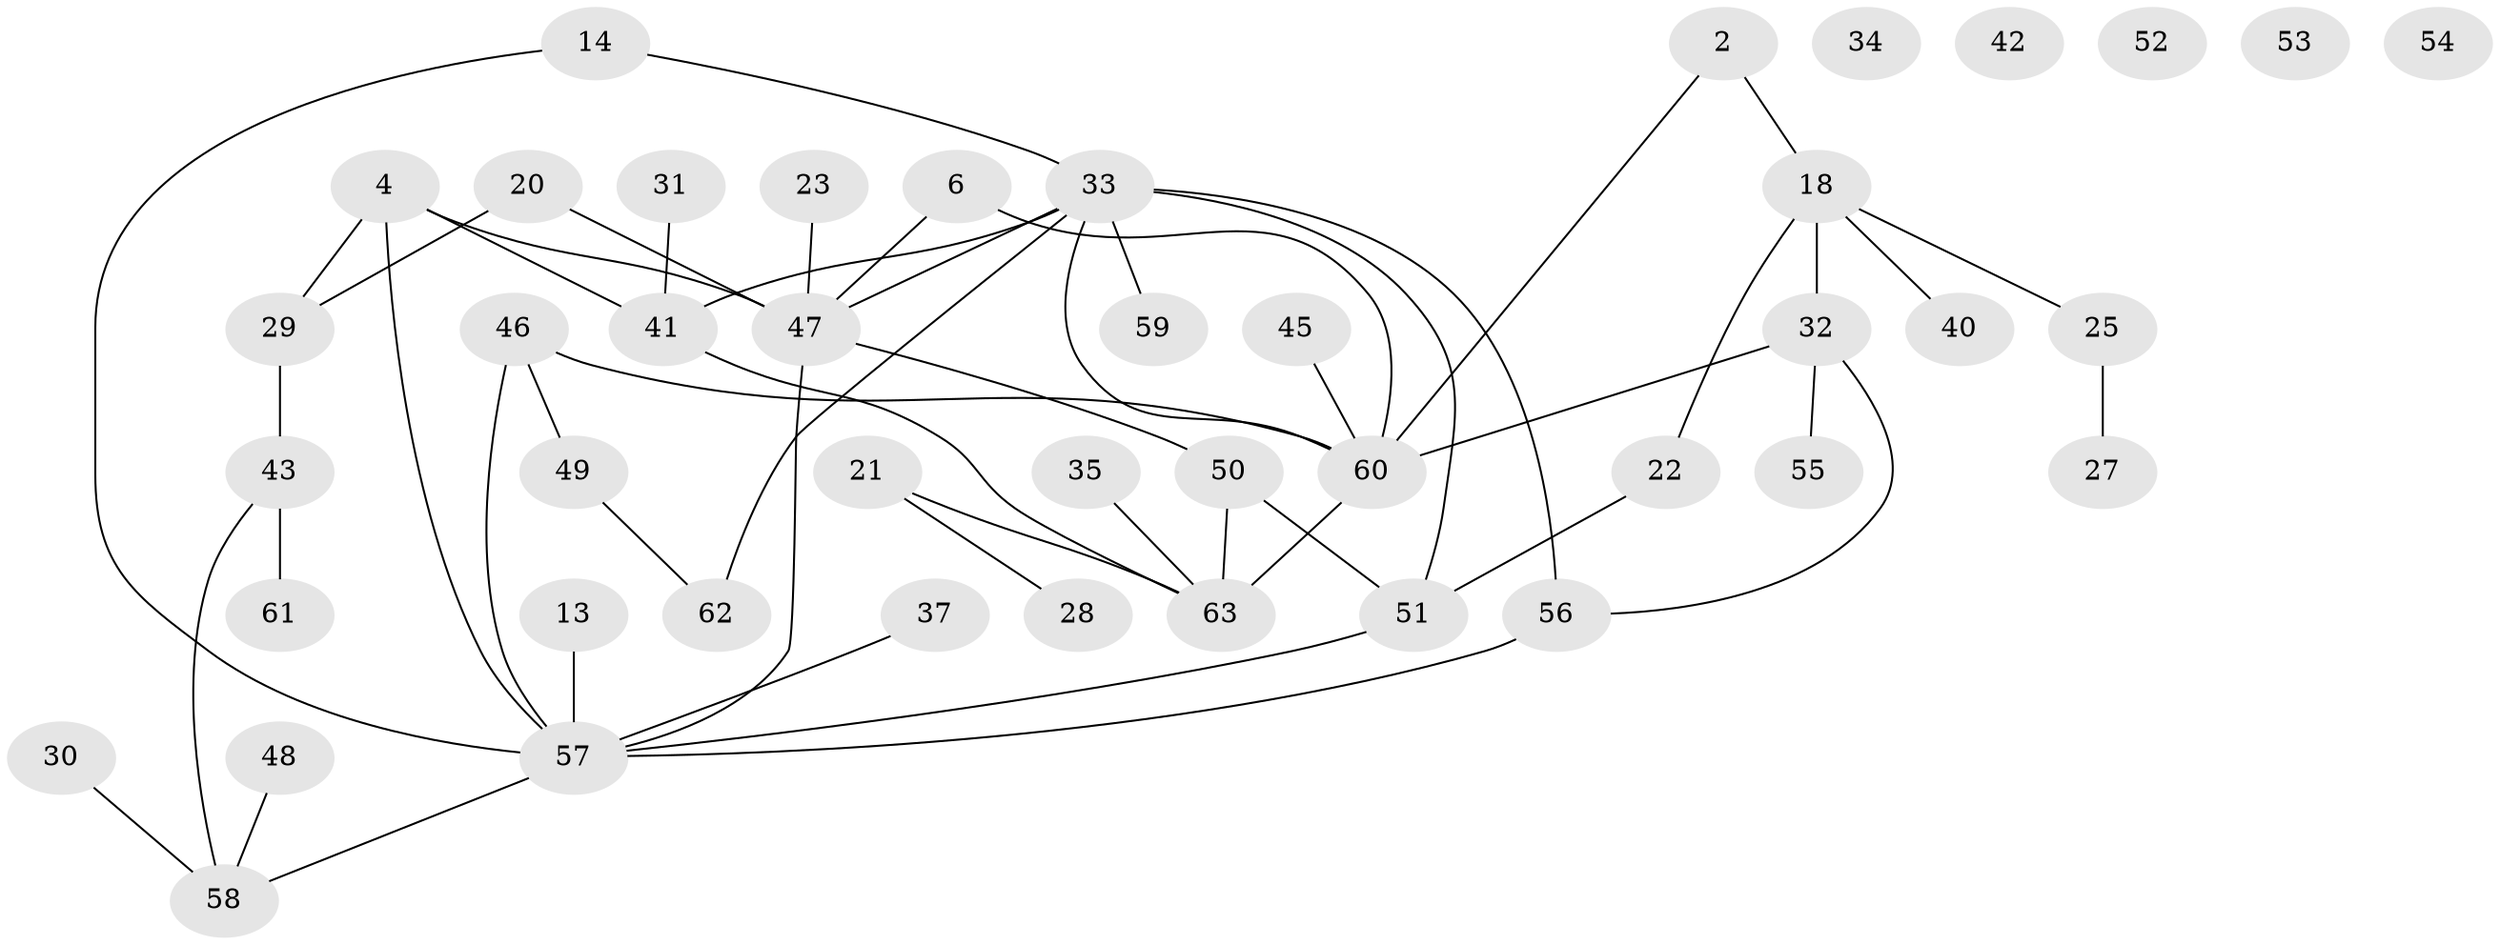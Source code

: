 // original degree distribution, {2: 0.20634920634920634, 3: 0.2222222222222222, 6: 0.06349206349206349, 5: 0.09523809523809523, 4: 0.1111111111111111, 1: 0.20634920634920634, 0: 0.07936507936507936, 7: 0.015873015873015872}
// Generated by graph-tools (version 1.1) at 2025/44/03/04/25 21:44:00]
// undirected, 44 vertices, 54 edges
graph export_dot {
graph [start="1"]
  node [color=gray90,style=filled];
  2;
  4;
  6;
  13;
  14;
  18;
  20;
  21;
  22;
  23;
  25;
  27;
  28;
  29;
  30;
  31;
  32;
  33 [super="+17+24"];
  34;
  35;
  37;
  40;
  41 [super="+1+5+19"];
  42;
  43;
  45;
  46 [super="+8"];
  47 [super="+15"];
  48;
  49 [super="+11"];
  50;
  51 [super="+26"];
  52;
  53;
  54;
  55;
  56;
  57 [super="+44+36+39"];
  58;
  59;
  60 [super="+9"];
  61;
  62;
  63 [super="+12"];
  2 -- 18;
  2 -- 60;
  4 -- 29;
  4 -- 47 [weight=2];
  4 -- 41;
  4 -- 57 [weight=2];
  6 -- 47;
  6 -- 60;
  13 -- 57 [weight=2];
  14 -- 57;
  14 -- 33;
  18 -- 22;
  18 -- 25;
  18 -- 32;
  18 -- 40;
  20 -- 29;
  20 -- 47;
  21 -- 28;
  21 -- 63;
  22 -- 51;
  23 -- 47 [weight=2];
  25 -- 27;
  29 -- 43;
  30 -- 58;
  31 -- 41;
  32 -- 55;
  32 -- 56;
  32 -- 60;
  33 -- 59;
  33 -- 51 [weight=3];
  33 -- 47;
  33 -- 56;
  33 -- 62;
  33 -- 60 [weight=2];
  33 -- 41;
  35 -- 63;
  37 -- 57;
  41 -- 63;
  43 -- 58;
  43 -- 61;
  45 -- 60;
  46 -- 57 [weight=3];
  46 -- 60 [weight=2];
  46 -- 49;
  47 -- 50;
  47 -- 57;
  48 -- 58;
  49 -- 62;
  50 -- 63;
  50 -- 51;
  51 -- 57 [weight=2];
  56 -- 57 [weight=2];
  57 -- 58;
  60 -- 63;
}
